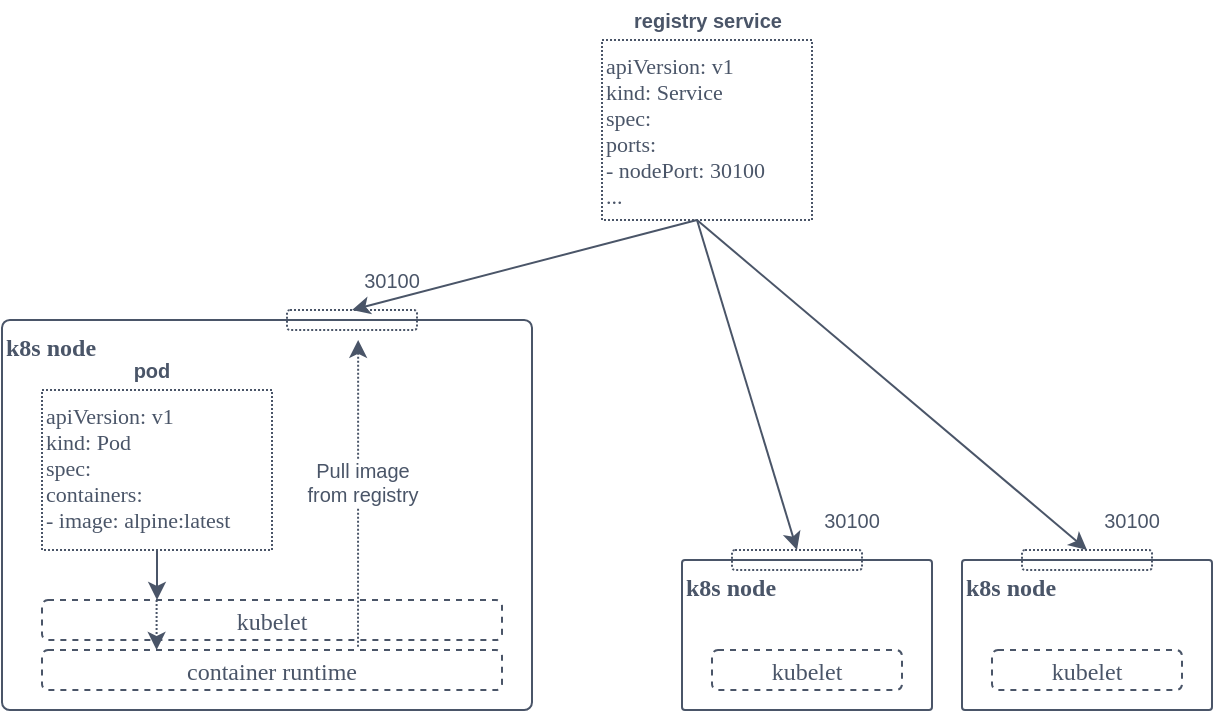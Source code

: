<mxfile version="16.6.0" type="device" pages="2"><diagram id="0brpkZwbTc6vf-aFSqWg" name="Page-1"><mxGraphModel dx="944" dy="496" grid="1" gridSize="5" guides="1" tooltips="1" connect="1" arrows="1" fold="1" page="1" pageScale="1" pageWidth="827" pageHeight="1169" math="0" shadow="0"><root><mxCell id="0"/><mxCell id="1" parent="0"/><mxCell id="gxxLXzPuCB86WvynxpCM-4" value="" style="rounded=1;whiteSpace=wrap;fillColor=none;dashed=1;dashPattern=1 1;strokeColor=#4a5568;fontColor=#4A5568;fontFamily=Maven Pro;fontSource=https%3A%2F%2Ffonts.googleapis.com%2Fcss%3Ffamily%3DMaven%2BPro;" parent="1" vertex="1"><mxGeometry x="445" y="325" width="65" height="10" as="geometry"/></mxCell><mxCell id="T-DzGhvNTpilfR74DhxL-1" value="k8s node" style="rounded=1;fontFamily=Maven Pro;strokeColor=#4A5568;fillColor=none;align=left;horizontal=1;verticalAlign=top;fontSource=https%3A%2F%2Ffonts.googleapis.com%2Fcss%3Ffamily%3DMaven%2BPro;fontStyle=1;fontColor=#4A5568;arcSize=2;" parent="1" vertex="1"><mxGeometry x="560" y="330" width="125" height="75" as="geometry"/></mxCell><mxCell id="T-DzGhvNTpilfR74DhxL-2" value="kubelet" style="rounded=1;dashed=1;strokeColor=#4A5568;fillColor=none;fontFamily=Maven Pro;align=center;fontSource=https%3A%2F%2Ffonts.googleapis.com%2Fcss%3Ffamily%3DMaven%2BPro;fontColor=#4A5568;" parent="1" vertex="1"><mxGeometry x="575" y="375" width="95" height="20" as="geometry"/></mxCell><mxCell id="PCv6DTRt2Cz6hojed1Lo-1" value="k8s node" style="rounded=1;fontFamily=Maven Pro;strokeColor=#4A5568;fillColor=none;align=left;horizontal=1;verticalAlign=top;fontSource=https%3A%2F%2Ffonts.googleapis.com%2Fcss%3Ffamily%3DMaven%2BPro;fontStyle=1;fontColor=#4A5568;arcSize=2;" vertex="1" parent="1"><mxGeometry x="420" y="330" width="125" height="75" as="geometry"/></mxCell><mxCell id="PCv6DTRt2Cz6hojed1Lo-2" value="kubelet" style="rounded=1;dashed=1;strokeColor=#4A5568;fillColor=none;fontFamily=Maven Pro;align=center;fontSource=https%3A%2F%2Ffonts.googleapis.com%2Fcss%3Ffamily%3DMaven%2BPro;fontColor=#4A5568;" vertex="1" parent="1"><mxGeometry x="435" y="375" width="95" height="20" as="geometry"/></mxCell><mxCell id="PCv6DTRt2Cz6hojed1Lo-4" value="" style="rounded=1;whiteSpace=wrap;fillColor=none;dashed=1;dashPattern=1 1;strokeColor=#4a5568;fontColor=#4A5568;fontFamily=Maven Pro;fontSource=https%3A%2F%2Ffonts.googleapis.com%2Fcss%3Ffamily%3DMaven%2BPro;" vertex="1" parent="1"><mxGeometry x="590" y="325" width="65" height="10" as="geometry"/></mxCell><mxCell id="PCv6DTRt2Cz6hojed1Lo-5" value="" style="rounded=1;whiteSpace=wrap;fillColor=none;dashed=1;dashPattern=1 1;strokeColor=#4a5568;fontColor=#4A5568;fontFamily=Maven Pro;fontSource=https%3A%2F%2Ffonts.googleapis.com%2Fcss%3Ffamily%3DMaven%2BPro;" vertex="1" parent="1"><mxGeometry x="222.5" y="205" width="65" height="10" as="geometry"/></mxCell><mxCell id="PCv6DTRt2Cz6hojed1Lo-6" value="k8s node" style="rounded=1;fontFamily=Maven Pro;strokeColor=#4A5568;fillColor=none;align=left;horizontal=1;verticalAlign=top;fontSource=https%3A%2F%2Ffonts.googleapis.com%2Fcss%3Ffamily%3DMaven%2BPro;fontStyle=1;fontColor=#4A5568;arcSize=2;" vertex="1" parent="1"><mxGeometry x="80" y="210" width="265" height="195" as="geometry"/></mxCell><mxCell id="PCv6DTRt2Cz6hojed1Lo-7" value="container runtime" style="rounded=1;dashed=1;strokeColor=#4A5568;fillColor=none;fontFamily=Maven Pro;align=center;fontSource=https%3A%2F%2Ffonts.googleapis.com%2Fcss%3Ffamily%3DMaven%2BPro;fontColor=#4A5568;" vertex="1" parent="1"><mxGeometry x="100" y="375" width="230" height="20" as="geometry"/></mxCell><mxCell id="PCv6DTRt2Cz6hojed1Lo-8" value="apiVersion: v1&#10;kind: Pod&#10;spec:&#10;  containers:&#10;  - image: alpine:latest" style="text;fillColor=none;align=left;verticalAlign=top;rounded=0;dashed=1;dashPattern=1 1;fontFamily=Maven Pro;fontSource=https%3A%2F%2Ffonts.googleapis.com%2Fcss%3Ffamily%3DMaven%2BPro;strokeColor=#4a5568;fontColor=#4A5568;fontStyle=0;fontSize=11;" vertex="1" parent="1"><mxGeometry x="100" y="245" width="115" height="80" as="geometry"/></mxCell><mxCell id="PCv6DTRt2Cz6hojed1Lo-10" value="" style="endArrow=classic;html=1;rounded=0;fontColor=#000000;exitX=0.5;exitY=1;exitDx=0;exitDy=0;entryX=0.5;entryY=0;entryDx=0;entryDy=0;strokeColor=#4A5568;" edge="1" parent="1" target="PCv6DTRt2Cz6hojed1Lo-5"><mxGeometry width="50" height="50" relative="1" as="geometry"><mxPoint x="427.5" y="160" as="sourcePoint"/><mxPoint x="410" y="230" as="targetPoint"/></mxGeometry></mxCell><mxCell id="PCv6DTRt2Cz6hojed1Lo-11" value="" style="endArrow=classic;html=1;rounded=0;fontColor=#000000;entryX=0.5;entryY=0;entryDx=0;entryDy=0;strokeColor=#4A5568;exitX=0.5;exitY=1;exitDx=0;exitDy=0;" edge="1" parent="1" target="gxxLXzPuCB86WvynxpCM-4"><mxGeometry width="50" height="50" relative="1" as="geometry"><mxPoint x="427.5" y="160" as="sourcePoint"/><mxPoint x="260" y="210" as="targetPoint"/></mxGeometry></mxCell><mxCell id="PCv6DTRt2Cz6hojed1Lo-12" value="" style="endArrow=classic;html=1;rounded=0;fontColor=#000000;entryX=0.5;entryY=0;entryDx=0;entryDy=0;strokeColor=#4A5568;exitX=0.5;exitY=1;exitDx=0;exitDy=0;" edge="1" parent="1" target="PCv6DTRt2Cz6hojed1Lo-4"><mxGeometry width="50" height="50" relative="1" as="geometry"><mxPoint x="427.5" y="160" as="sourcePoint"/><mxPoint x="460" y="210" as="targetPoint"/></mxGeometry></mxCell><mxCell id="PCv6DTRt2Cz6hojed1Lo-13" value="&lt;font color=&quot;#4a5568&quot; style=&quot;font-size: 10px&quot;&gt;30100&lt;/font&gt;" style="text;html=1;strokeColor=none;fillColor=none;align=center;verticalAlign=middle;whiteSpace=wrap;rounded=0;fontColor=#000000;" vertex="1" parent="1"><mxGeometry x="245" y="175" width="60" height="30" as="geometry"/></mxCell><mxCell id="PCv6DTRt2Cz6hojed1Lo-14" value="&lt;font color=&quot;#4a5568&quot; style=&quot;font-size: 10px&quot;&gt;30100&lt;/font&gt;" style="text;html=1;strokeColor=none;fillColor=none;align=center;verticalAlign=middle;whiteSpace=wrap;rounded=0;fontColor=#000000;" vertex="1" parent="1"><mxGeometry x="475" y="295" width="60" height="30" as="geometry"/></mxCell><mxCell id="PCv6DTRt2Cz6hojed1Lo-15" value="&lt;font color=&quot;#4a5568&quot; style=&quot;font-size: 10px&quot;&gt;30100&lt;/font&gt;" style="text;html=1;strokeColor=none;fillColor=none;align=center;verticalAlign=middle;whiteSpace=wrap;rounded=0;fontColor=#000000;" vertex="1" parent="1"><mxGeometry x="615" y="295" width="60" height="30" as="geometry"/></mxCell><mxCell id="PCv6DTRt2Cz6hojed1Lo-17" value="kubelet" style="rounded=1;dashed=1;strokeColor=#4A5568;fillColor=none;fontFamily=Maven Pro;align=center;fontSource=https%3A%2F%2Ffonts.googleapis.com%2Fcss%3Ffamily%3DMaven%2BPro;fontColor=#4A5568;" vertex="1" parent="1"><mxGeometry x="100" y="350" width="230" height="20" as="geometry"/></mxCell><mxCell id="PCv6DTRt2Cz6hojed1Lo-18" value="" style="endArrow=classic;html=1;rounded=0;fontColor=#000000;exitX=0.5;exitY=1;exitDx=0;exitDy=0;entryX=0.25;entryY=0;entryDx=0;entryDy=0;strokeColor=#4A5568;" edge="1" parent="1" source="PCv6DTRt2Cz6hojed1Lo-8" target="PCv6DTRt2Cz6hojed1Lo-17"><mxGeometry width="50" height="50" relative="1" as="geometry"><mxPoint x="432.5" y="165" as="sourcePoint"/><mxPoint x="260" y="210" as="targetPoint"/></mxGeometry></mxCell><mxCell id="PCv6DTRt2Cz6hojed1Lo-20" value="" style="endArrow=classic;html=1;rounded=0;fontColor=#000000;exitX=0.5;exitY=1;exitDx=0;exitDy=0;entryX=0.25;entryY=0;entryDx=0;entryDy=0;strokeColor=#4A5568;dashed=1;dashPattern=1 1;" edge="1" parent="1"><mxGeometry width="50" height="50" relative="1" as="geometry"><mxPoint x="157.3" y="350" as="sourcePoint"/><mxPoint x="157.3" y="375" as="targetPoint"/></mxGeometry></mxCell><mxCell id="PCv6DTRt2Cz6hojed1Lo-21" value="" style="endArrow=classic;html=1;rounded=0;dashed=1;dashPattern=1 1;fontSize=10;fontColor=#4A5568;strokeColor=#4A5568;exitX=0.687;exitY=1.171;exitDx=0;exitDy=0;exitPerimeter=0;entryX=0.672;entryY=0.051;entryDx=0;entryDy=0;entryPerimeter=0;" edge="1" parent="1" source="PCv6DTRt2Cz6hojed1Lo-17" target="PCv6DTRt2Cz6hojed1Lo-6"><mxGeometry width="50" height="50" relative="1" as="geometry"><mxPoint x="225" y="340" as="sourcePoint"/><mxPoint x="275" y="290" as="targetPoint"/></mxGeometry></mxCell><mxCell id="PCv6DTRt2Cz6hojed1Lo-23" value="Pull image&lt;br&gt;from registry" style="edgeLabel;html=1;align=center;verticalAlign=middle;resizable=0;points=[];fontSize=10;fontColor=#4A5568;" vertex="1" connectable="0" parent="PCv6DTRt2Cz6hojed1Lo-21"><mxGeometry x="-0.137" relative="1" as="geometry"><mxPoint x="2" y="-17" as="offset"/></mxGeometry></mxCell><mxCell id="PCv6DTRt2Cz6hojed1Lo-24" value="apiVersion: v1&#10;kind: Service&#10;spec:&#10;  ports:&#10;  - nodePort: 30100&#10;..." style="text;fillColor=none;align=left;verticalAlign=top;rounded=0;dashed=1;dashPattern=1 1;fontFamily=Maven Pro;fontSource=https%3A%2F%2Ffonts.googleapis.com%2Fcss%3Ffamily%3DMaven%2BPro;strokeColor=#4a5568;fontColor=#4A5568;fontStyle=0;fontSize=11;" vertex="1" parent="1"><mxGeometry x="380" y="70" width="105" height="90" as="geometry"/></mxCell><mxCell id="PCv6DTRt2Cz6hojed1Lo-25" value="&lt;font color=&quot;#4a5568&quot; style=&quot;font-size: 10px&quot;&gt;&lt;b&gt;registry service&lt;/b&gt;&lt;/font&gt;" style="text;html=1;strokeColor=none;fillColor=none;align=center;verticalAlign=middle;whiteSpace=wrap;rounded=0;fontColor=#000000;" vertex="1" parent="1"><mxGeometry x="392.5" y="50" width="80" height="20" as="geometry"/></mxCell><mxCell id="PCv6DTRt2Cz6hojed1Lo-26" value="&lt;font color=&quot;#4a5568&quot; style=&quot;font-size: 10px&quot;&gt;&lt;b&gt;pod&lt;/b&gt;&lt;/font&gt;" style="text;html=1;strokeColor=none;fillColor=none;align=center;verticalAlign=middle;whiteSpace=wrap;rounded=0;fontColor=#000000;" vertex="1" parent="1"><mxGeometry x="115" y="225" width="80" height="20" as="geometry"/></mxCell></root></mxGraphModel></diagram><diagram id="pHlKW5awr1qHgJWoavvJ" name="Page-2"><mxGraphModel dx="1038" dy="548" grid="1" gridSize="10" guides="1" tooltips="1" connect="1" arrows="1" fold="1" page="1" pageScale="1" pageWidth="827" pageHeight="1169" math="0" shadow="0"><root><mxCell id="2LOUvcZClzc-vqD4RvZG-0"/><mxCell id="2LOUvcZClzc-vqD4RvZG-1" parent="2LOUvcZClzc-vqD4RvZG-0"/><mxCell id="8vUUNW-fmZyUEEGyCPts-14" value="" style="endArrow=classic;fontSize=12;strokeColor=#4a5568;fontColor=#4A5568;fontFamily=Maven Pro;fontSource=https%3A%2F%2Ffonts.googleapis.com%2Fcss%3Ffamily%3DMaven%2BPro;" parent="2LOUvcZClzc-vqD4RvZG-1" edge="1" treatAsSingle="0"><mxGeometry width="50" height="50" relative="1" as="geometry"><mxPoint x="340" y="100" as="sourcePoint"/><mxPoint x="340" y="150" as="targetPoint"/></mxGeometry></mxCell><mxCell id="8vUUNW-fmZyUEEGyCPts-51" value="entrypoint" style="text;fillColor=none;align=center;verticalAlign=middle;rounded=0;fontFamily=Maven Pro;fontSource=https%3A%2F%2Ffonts.googleapis.com%2Fcss%3Ffamily%3DMaven%2BPro;fontColor=#4A5568;" parent="2LOUvcZClzc-vqD4RvZG-1" vertex="1"><mxGeometry x="320" y="70" width="40" height="20" as="geometry"/></mxCell><mxCell id="8vUUNW-fmZyUEEGyCPts-52" value="" style="endArrow=classic;fontSize=12;strokeColor=#4a5568;fontColor=#4A5568;fontFamily=Maven Pro;fontSource=https%3A%2F%2Ffonts.googleapis.com%2Fcss%3Ffamily%3DMaven%2BPro;" parent="2LOUvcZClzc-vqD4RvZG-1" edge="1" treatAsSingle="0"><mxGeometry width="50" height="50" relative="1" as="geometry"><mxPoint x="360" y="160" as="sourcePoint"/><mxPoint x="500" y="170" as="targetPoint"/></mxGeometry></mxCell><mxCell id="8vUUNW-fmZyUEEGyCPts-53" value="" style="endArrow=classic;html=1;dashed=1;strokeColor=#4A5568;fontColor=#4A5568;fontFamily=Maven Pro;fontSource=https%3A%2F%2Ffonts.googleapis.com%2Fcss%3Ffamily%3DMaven%2BPro;" parent="2LOUvcZClzc-vqD4RvZG-1" source="8vUUNW-fmZyUEEGyCPts-57" edge="1"><mxGeometry width="50" height="50" relative="1" as="geometry"><mxPoint x="530" y="190" as="sourcePoint"/><mxPoint x="530" y="270" as="targetPoint"/><Array as="points"/></mxGeometry></mxCell><mxCell id="8vUUNW-fmZyUEEGyCPts-55" value="" style="endArrow=classic;fontSize=12;strokeColor=#4a5568;fontColor=#4A5568;fontFamily=Maven Pro;fontSource=https%3A%2F%2Ffonts.googleapis.com%2Fcss%3Ffamily%3DMaven%2BPro;" parent="2LOUvcZClzc-vqD4RvZG-1" source="8vUUNW-fmZyUEEGyCPts-56" edge="1" treatAsSingle="0"><mxGeometry width="50" height="50" relative="1" as="geometry"><mxPoint x="339" y="180" as="sourcePoint"/><mxPoint x="340" y="260" as="targetPoint"/></mxGeometry></mxCell><mxCell id="8vUUNW-fmZyUEEGyCPts-58" value="&lt;div style=&quot;font-size: 11px;&quot;&gt;&lt;span style=&quot;color: rgb(74, 85, 104); font-size: 11px; font-weight: normal;&quot;&gt;&lt;font style=&quot;font-size: 11px;&quot;&gt;* config bpf probe&lt;/font&gt;&lt;/span&gt;&lt;/div&gt;&lt;font color=&quot;#4a5568&quot; style=&quot;font-size: 11px; font-weight: normal;&quot;&gt;* load bpf probe&lt;br style=&quot;font-size: 11px;&quot;&gt;&lt;/font&gt;&lt;div style=&quot;font-size: 11px;&quot;&gt;&lt;font color=&quot;#4a5568&quot; style=&quot;font-size: 11px; font-weight: normal;&quot;&gt;* attach hooks&lt;/font&gt;&lt;/div&gt;" style="edgeLabel;html=1;align=left;verticalAlign=middle;resizable=0;points=[];fontSize=11;fontStyle=1;fontFamily=Maven Pro;fontSource=https%3A%2F%2Ffonts.googleapis.com%2Fcss%3Ffamily%3DMaven%2BPro;" parent="8vUUNW-fmZyUEEGyCPts-55" vertex="1" connectable="0"><mxGeometry x="-0.19" y="1" relative="1" as="geometry"><mxPoint x="-45.06" as="offset"/></mxGeometry></mxCell><mxCell id="8vUUNW-fmZyUEEGyCPts-56" value="fork()" style="text;fillColor=none;align=center;verticalAlign=middle;rounded=0;fontFamily=Maven Pro;fontSource=https%3A%2F%2Ffonts.googleapis.com%2Fcss%3Ffamily%3DMaven%2BPro;fontColor=#4A5568;" parent="2LOUvcZClzc-vqD4RvZG-1" vertex="1"><mxGeometry x="320" y="150" width="40" height="20" as="geometry"/></mxCell><mxCell id="8vUUNW-fmZyUEEGyCPts-57" value="pause()" style="text;fillColor=none;align=center;verticalAlign=middle;rounded=0;fontFamily=Maven Pro;fontSource=https%3A%2F%2Ffonts.googleapis.com%2Fcss%3Ffamily%3DMaven%2BPro;fontColor=#4A5568;" parent="2LOUvcZClzc-vqD4RvZG-1" vertex="1"><mxGeometry x="510" y="160" width="40" height="20" as="geometry"/></mxCell><mxCell id="8vUUNW-fmZyUEEGyCPts-59" value="kill(..,SIGCONT)" style="text;fillColor=none;align=center;verticalAlign=middle;rounded=0;fontFamily=Maven Pro;fontSource=https%3A%2F%2Ffonts.googleapis.com%2Fcss%3Ffamily%3DMaven%2BPro;fontColor=#4A5568;" parent="2LOUvcZClzc-vqD4RvZG-1" vertex="1"><mxGeometry x="295" y="260" width="90" height="20" as="geometry"/></mxCell><mxCell id="8vUUNW-fmZyUEEGyCPts-60" value="" style="endArrow=classic;fontSize=12;strokeColor=#4a5568;fontColor=#4A5568;fontFamily=Maven Pro;fontSource=https%3A%2F%2Ffonts.googleapis.com%2Fcss%3Ffamily%3DMaven%2BPro;" parent="2LOUvcZClzc-vqD4RvZG-1" edge="1" treatAsSingle="0"><mxGeometry width="50" height="50" relative="1" as="geometry"><mxPoint x="390" y="270" as="sourcePoint"/><mxPoint x="500" y="280" as="targetPoint"/></mxGeometry></mxCell><mxCell id="8vUUNW-fmZyUEEGyCPts-61" value="execve()" style="text;fillColor=none;align=center;verticalAlign=middle;rounded=0;fontFamily=Maven Pro;fontSource=https%3A%2F%2Ffonts.googleapis.com%2Fcss%3Ffamily%3DMaven%2BPro;fontColor=#4A5568;" parent="2LOUvcZClzc-vqD4RvZG-1" vertex="1"><mxGeometry x="510" y="270" width="40" height="20" as="geometry"/></mxCell><mxCell id="8vUUNW-fmZyUEEGyCPts-65" value="" style="endArrow=classic;fontSize=12;strokeColor=#4a5568;fontColor=#4A5568;fontFamily=Maven Pro;fontSource=https%3A%2F%2Ffonts.googleapis.com%2Fcss%3Ffamily%3DMaven%2BPro;" parent="2LOUvcZClzc-vqD4RvZG-1" edge="1" treatAsSingle="0"><mxGeometry width="50" height="50" relative="1" as="geometry"><mxPoint x="339.66" y="280.0" as="sourcePoint"/><mxPoint x="340" y="310" as="targetPoint"/></mxGeometry></mxCell><mxCell id="8vUUNW-fmZyUEEGyCPts-67" value="" style="shape=mxgraph.bpmn.loop;html=1;outlineConnect=0;labelBackgroundColor=none;fontFamily=Maven Pro;fontSource=https%3A%2F%2Ffonts.googleapis.com%2Fcss%3Ffamily%3DMaven%2BPro;fontSize=11;fontColor=#4A5568;fillColor=none;strokeColor=#4A5568;" parent="2LOUvcZClzc-vqD4RvZG-1" vertex="1"><mxGeometry x="321.5" y="330" width="37" height="34" as="geometry"/></mxCell><mxCell id="8vUUNW-fmZyUEEGyCPts-68" value="ring_buffer__poll()" style="text;fillColor=none;align=center;verticalAlign=middle;rounded=0;fontFamily=Maven Pro;fontSource=https%3A%2F%2Ffonts.googleapis.com%2Fcss%3Ffamily%3DMaven%2BPro;fontColor=#4A5568;" parent="2LOUvcZClzc-vqD4RvZG-1" vertex="1"><mxGeometry x="321.5" y="310" width="40" height="20" as="geometry"/></mxCell><mxCell id="8vUUNW-fmZyUEEGyCPts-69" value="" style="endArrow=classic;fontSize=12;strokeColor=#4a5568;fontColor=#4A5568;fontFamily=Maven Pro;fontSource=https%3A%2F%2Ffonts.googleapis.com%2Fcss%3Ffamily%3DMaven%2BPro;" parent="2LOUvcZClzc-vqD4RvZG-1" edge="1" treatAsSingle="0"><mxGeometry width="50" height="50" relative="1" as="geometry"><mxPoint x="529.66" y="295.0" as="sourcePoint"/><mxPoint x="530" y="330" as="targetPoint"/></mxGeometry></mxCell><mxCell id="8vUUNW-fmZyUEEGyCPts-70" value="target exec .." style="text;fillColor=none;align=center;verticalAlign=middle;rounded=0;fontFamily=Maven Pro;fontSource=https%3A%2F%2Ffonts.googleapis.com%2Fcss%3Ffamily%3DMaven%2BPro;fontColor=#4A5568;" parent="2LOUvcZClzc-vqD4RvZG-1" vertex="1"><mxGeometry x="510" y="337" width="40" height="20" as="geometry"/></mxCell><mxCell id="1ak-YKslgtI2B2mmv1v3-0" value="" style="rounded=0;whiteSpace=wrap;html=1;fillColor=none;strokeColor=none;" parent="2LOUvcZClzc-vqD4RvZG-1" vertex="1"><mxGeometry x="130" y="60" width="580" height="320" as="geometry"/></mxCell></root></mxGraphModel></diagram></mxfile>
